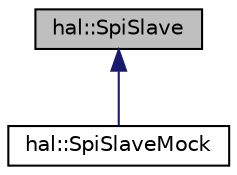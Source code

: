 digraph "hal::SpiSlave"
{
 // INTERACTIVE_SVG=YES
  edge [fontname="Helvetica",fontsize="10",labelfontname="Helvetica",labelfontsize="10"];
  node [fontname="Helvetica",fontsize="10",shape=record];
  Node0 [label="hal::SpiSlave",height=0.2,width=0.4,color="black", fillcolor="grey75", style="filled", fontcolor="black"];
  Node0 -> Node1 [dir="back",color="midnightblue",fontsize="10",style="solid",fontname="Helvetica"];
  Node1 [label="hal::SpiSlaveMock",height=0.2,width=0.4,color="black", fillcolor="white", style="filled",URL="$d6/d68/classhal_1_1_spi_slave_mock.html"];
}
